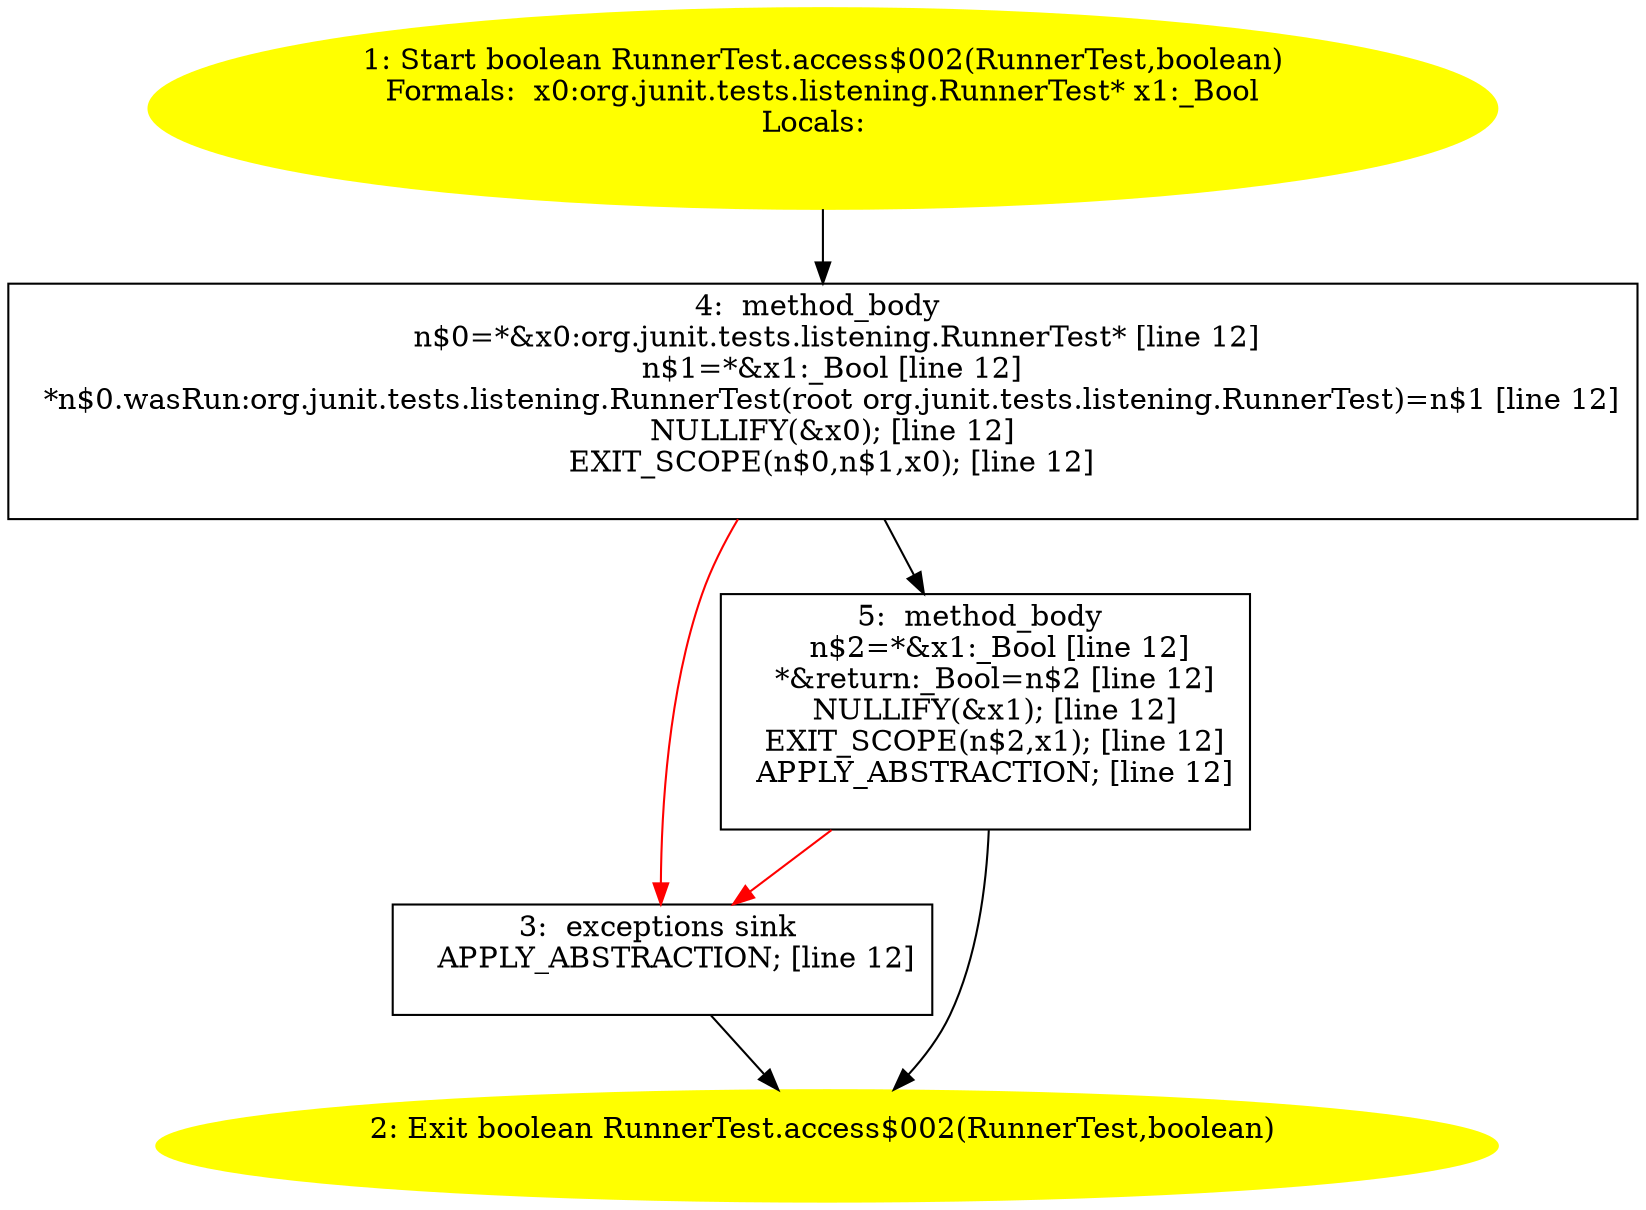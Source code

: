/* @generated */
digraph cfg {
"org.junit.tests.listening.RunnerTest.access$002(org.junit.tests.listening.RunnerTest,boolean):boolea.d877b3951064bd9877f7fb53a830bb5b_1" [label="1: Start boolean RunnerTest.access$002(RunnerTest,boolean)\nFormals:  x0:org.junit.tests.listening.RunnerTest* x1:_Bool\nLocals:  \n  " color=yellow style=filled]
	

	 "org.junit.tests.listening.RunnerTest.access$002(org.junit.tests.listening.RunnerTest,boolean):boolea.d877b3951064bd9877f7fb53a830bb5b_1" -> "org.junit.tests.listening.RunnerTest.access$002(org.junit.tests.listening.RunnerTest,boolean):boolea.d877b3951064bd9877f7fb53a830bb5b_4" ;
"org.junit.tests.listening.RunnerTest.access$002(org.junit.tests.listening.RunnerTest,boolean):boolea.d877b3951064bd9877f7fb53a830bb5b_2" [label="2: Exit boolean RunnerTest.access$002(RunnerTest,boolean) \n  " color=yellow style=filled]
	

"org.junit.tests.listening.RunnerTest.access$002(org.junit.tests.listening.RunnerTest,boolean):boolea.d877b3951064bd9877f7fb53a830bb5b_3" [label="3:  exceptions sink \n   APPLY_ABSTRACTION; [line 12]\n " shape="box"]
	

	 "org.junit.tests.listening.RunnerTest.access$002(org.junit.tests.listening.RunnerTest,boolean):boolea.d877b3951064bd9877f7fb53a830bb5b_3" -> "org.junit.tests.listening.RunnerTest.access$002(org.junit.tests.listening.RunnerTest,boolean):boolea.d877b3951064bd9877f7fb53a830bb5b_2" ;
"org.junit.tests.listening.RunnerTest.access$002(org.junit.tests.listening.RunnerTest,boolean):boolea.d877b3951064bd9877f7fb53a830bb5b_4" [label="4:  method_body \n   n$0=*&x0:org.junit.tests.listening.RunnerTest* [line 12]\n  n$1=*&x1:_Bool [line 12]\n  *n$0.wasRun:org.junit.tests.listening.RunnerTest(root org.junit.tests.listening.RunnerTest)=n$1 [line 12]\n  NULLIFY(&x0); [line 12]\n  EXIT_SCOPE(n$0,n$1,x0); [line 12]\n " shape="box"]
	

	 "org.junit.tests.listening.RunnerTest.access$002(org.junit.tests.listening.RunnerTest,boolean):boolea.d877b3951064bd9877f7fb53a830bb5b_4" -> "org.junit.tests.listening.RunnerTest.access$002(org.junit.tests.listening.RunnerTest,boolean):boolea.d877b3951064bd9877f7fb53a830bb5b_5" ;
	 "org.junit.tests.listening.RunnerTest.access$002(org.junit.tests.listening.RunnerTest,boolean):boolea.d877b3951064bd9877f7fb53a830bb5b_4" -> "org.junit.tests.listening.RunnerTest.access$002(org.junit.tests.listening.RunnerTest,boolean):boolea.d877b3951064bd9877f7fb53a830bb5b_3" [color="red" ];
"org.junit.tests.listening.RunnerTest.access$002(org.junit.tests.listening.RunnerTest,boolean):boolea.d877b3951064bd9877f7fb53a830bb5b_5" [label="5:  method_body \n   n$2=*&x1:_Bool [line 12]\n  *&return:_Bool=n$2 [line 12]\n  NULLIFY(&x1); [line 12]\n  EXIT_SCOPE(n$2,x1); [line 12]\n  APPLY_ABSTRACTION; [line 12]\n " shape="box"]
	

	 "org.junit.tests.listening.RunnerTest.access$002(org.junit.tests.listening.RunnerTest,boolean):boolea.d877b3951064bd9877f7fb53a830bb5b_5" -> "org.junit.tests.listening.RunnerTest.access$002(org.junit.tests.listening.RunnerTest,boolean):boolea.d877b3951064bd9877f7fb53a830bb5b_2" ;
	 "org.junit.tests.listening.RunnerTest.access$002(org.junit.tests.listening.RunnerTest,boolean):boolea.d877b3951064bd9877f7fb53a830bb5b_5" -> "org.junit.tests.listening.RunnerTest.access$002(org.junit.tests.listening.RunnerTest,boolean):boolea.d877b3951064bd9877f7fb53a830bb5b_3" [color="red" ];
}
